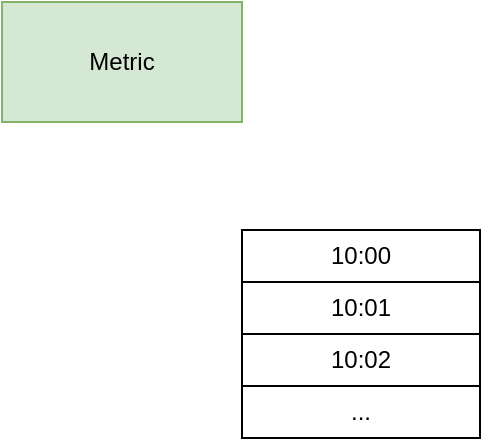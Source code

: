 <mxfile version="21.5.0" type="github">
  <diagram name="第 1 页" id="owlcZYj40X50G6dCym4q">
    <mxGraphModel dx="1055" dy="669" grid="0" gridSize="10" guides="1" tooltips="1" connect="1" arrows="1" fold="1" page="0" pageScale="1" pageWidth="827" pageHeight="1169" math="0" shadow="0">
      <root>
        <mxCell id="0" />
        <mxCell id="1" parent="0" />
        <mxCell id="8aZoBT3rTIq1UHYwDU_b-1" value="Metric" style="rounded=0;whiteSpace=wrap;html=1;fillColor=#d5e8d4;strokeColor=#82b366;" parent="1" vertex="1">
          <mxGeometry x="160" y="160" width="120" height="60" as="geometry" />
        </mxCell>
        <mxCell id="xoYo0yV6whu1FchLwgNx-1" value="10:00" style="rounded=0;whiteSpace=wrap;html=1;" vertex="1" parent="1">
          <mxGeometry x="280" y="274" width="119" height="26" as="geometry" />
        </mxCell>
        <mxCell id="xoYo0yV6whu1FchLwgNx-2" value="10:01" style="rounded=0;whiteSpace=wrap;html=1;" vertex="1" parent="1">
          <mxGeometry x="280" y="300" width="119" height="26" as="geometry" />
        </mxCell>
        <mxCell id="xoYo0yV6whu1FchLwgNx-3" value="10:02" style="rounded=0;whiteSpace=wrap;html=1;" vertex="1" parent="1">
          <mxGeometry x="280" y="326" width="119" height="26" as="geometry" />
        </mxCell>
        <mxCell id="xoYo0yV6whu1FchLwgNx-4" value="..." style="rounded=0;whiteSpace=wrap;html=1;" vertex="1" parent="1">
          <mxGeometry x="280" y="352" width="119" height="26" as="geometry" />
        </mxCell>
      </root>
    </mxGraphModel>
  </diagram>
</mxfile>
